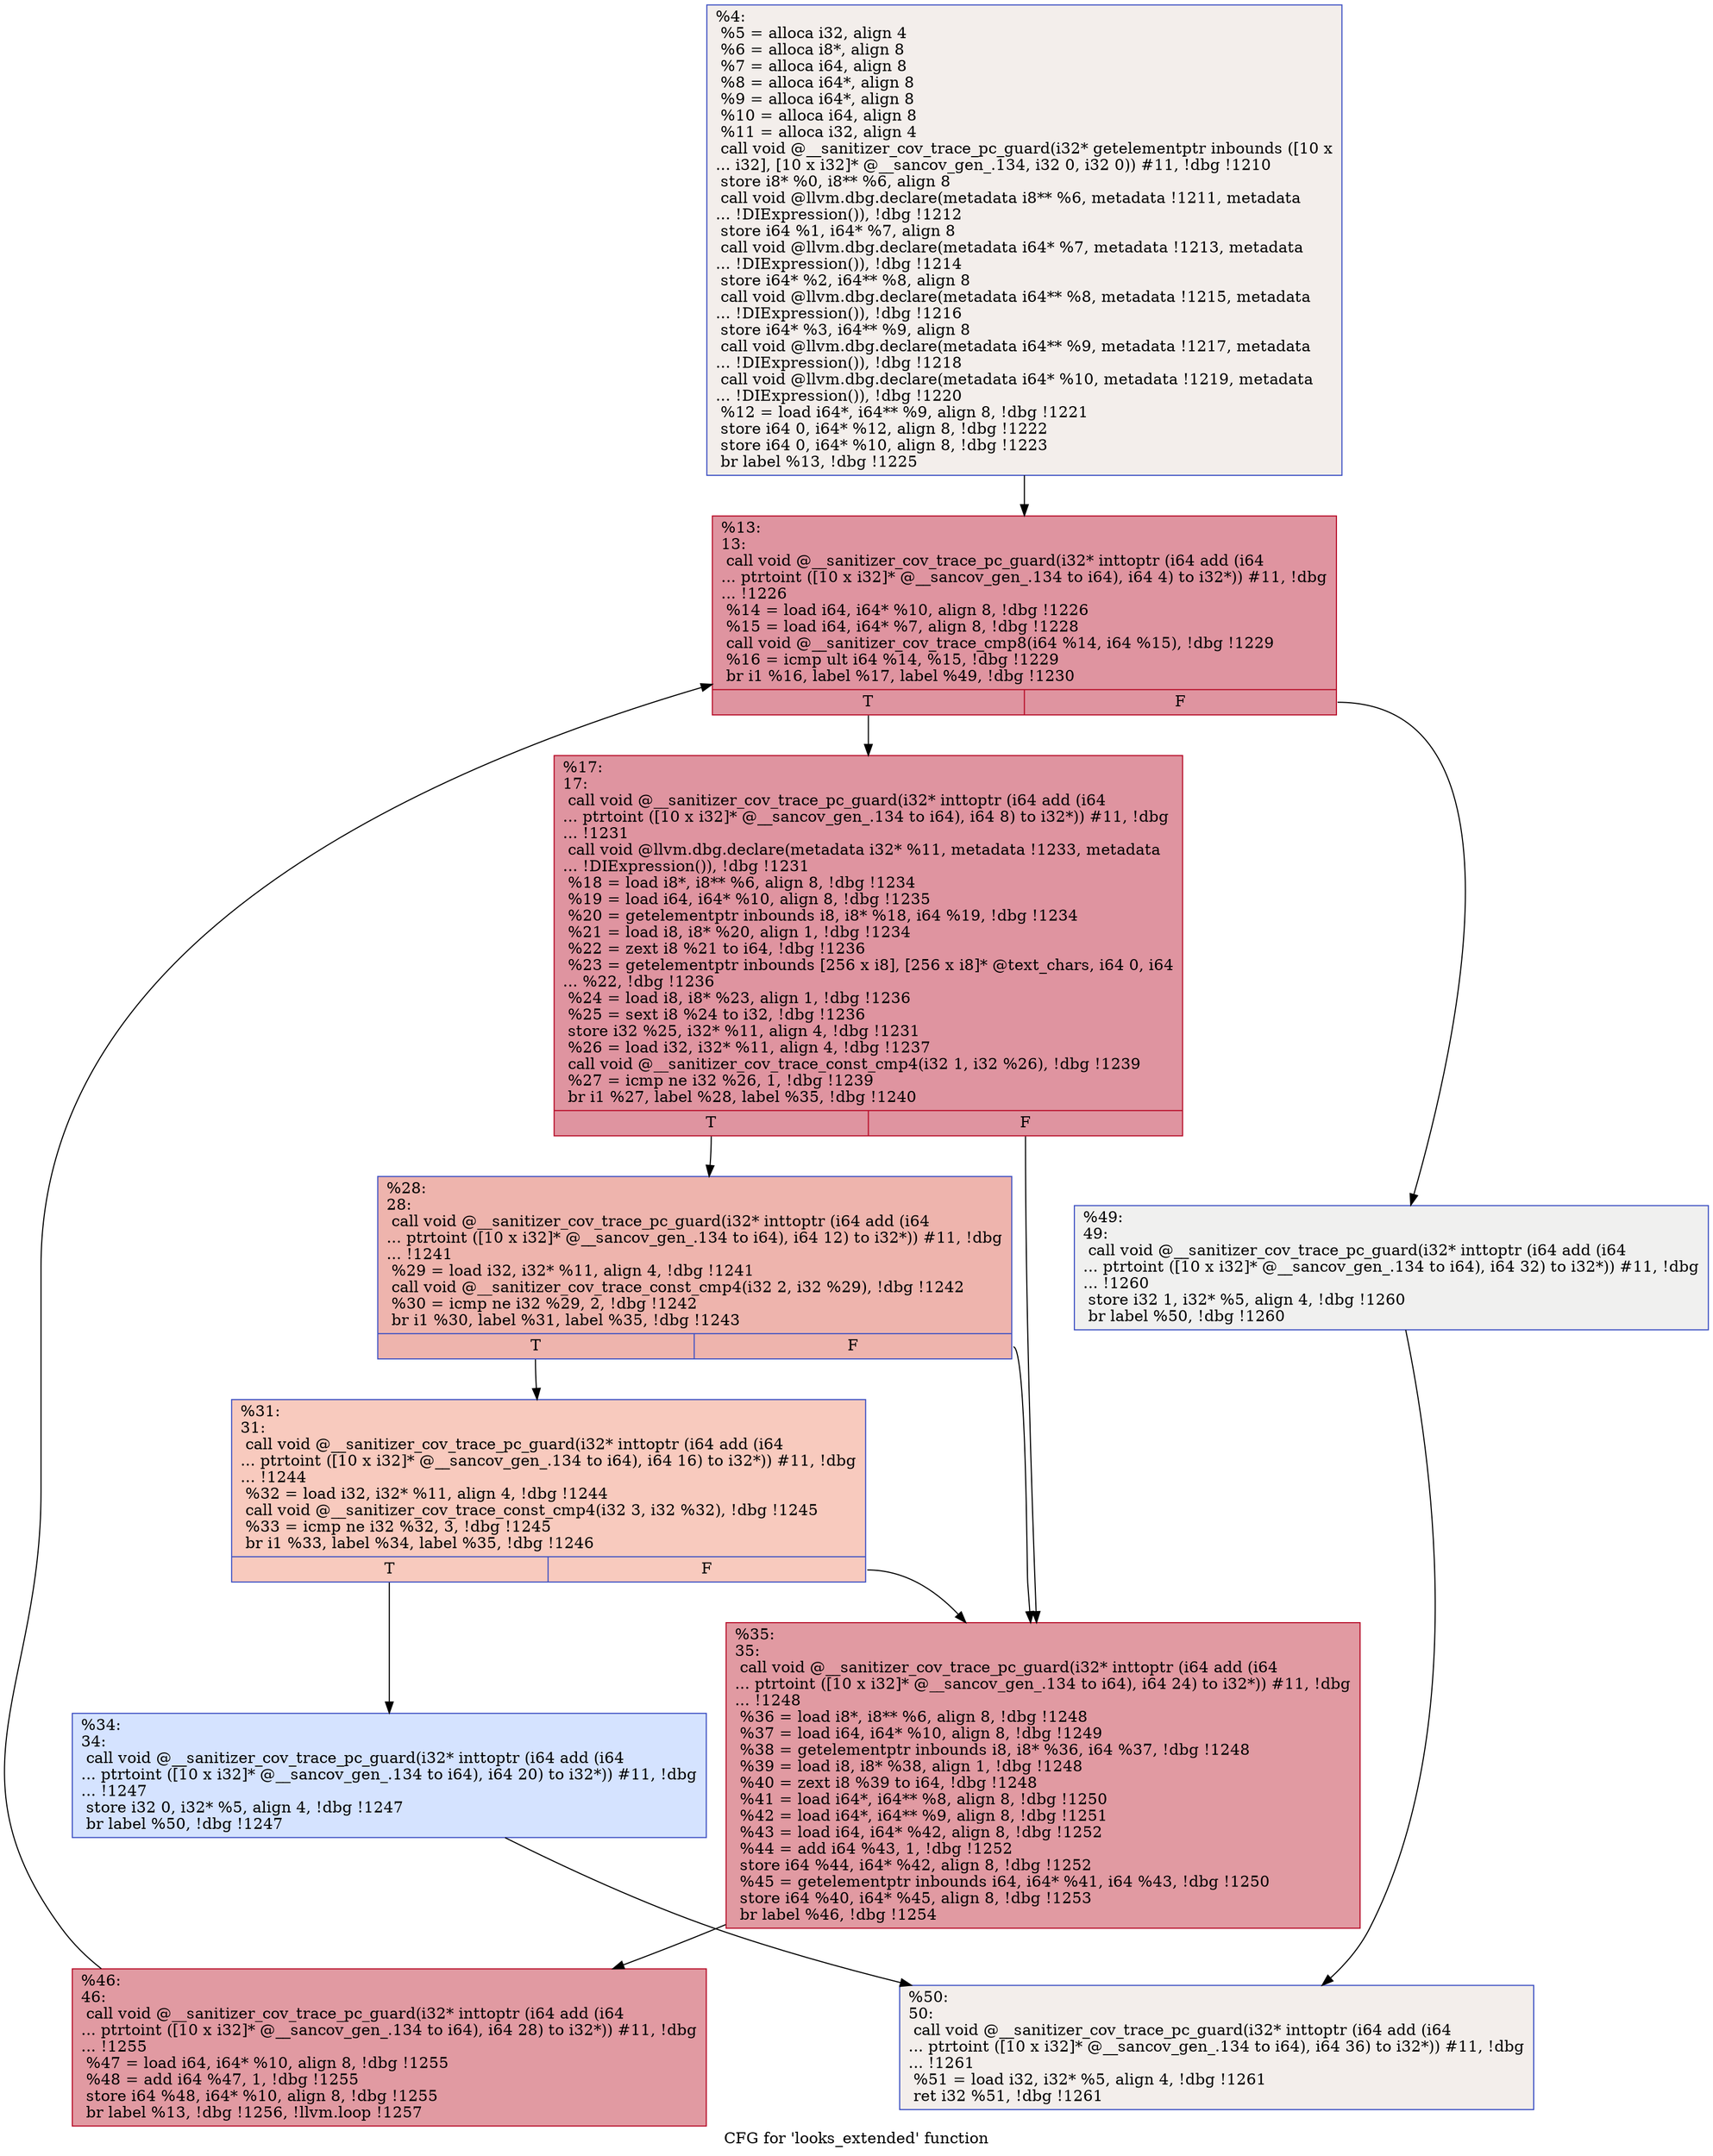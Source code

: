 digraph "CFG for 'looks_extended' function" {
	label="CFG for 'looks_extended' function";

	Node0x559c5ca96b70 [shape=record,color="#3d50c3ff", style=filled, fillcolor="#e5d8d170",label="{%4:\l  %5 = alloca i32, align 4\l  %6 = alloca i8*, align 8\l  %7 = alloca i64, align 8\l  %8 = alloca i64*, align 8\l  %9 = alloca i64*, align 8\l  %10 = alloca i64, align 8\l  %11 = alloca i32, align 4\l  call void @__sanitizer_cov_trace_pc_guard(i32* getelementptr inbounds ([10 x\l... i32], [10 x i32]* @__sancov_gen_.134, i32 0, i32 0)) #11, !dbg !1210\l  store i8* %0, i8** %6, align 8\l  call void @llvm.dbg.declare(metadata i8** %6, metadata !1211, metadata\l... !DIExpression()), !dbg !1212\l  store i64 %1, i64* %7, align 8\l  call void @llvm.dbg.declare(metadata i64* %7, metadata !1213, metadata\l... !DIExpression()), !dbg !1214\l  store i64* %2, i64** %8, align 8\l  call void @llvm.dbg.declare(metadata i64** %8, metadata !1215, metadata\l... !DIExpression()), !dbg !1216\l  store i64* %3, i64** %9, align 8\l  call void @llvm.dbg.declare(metadata i64** %9, metadata !1217, metadata\l... !DIExpression()), !dbg !1218\l  call void @llvm.dbg.declare(metadata i64* %10, metadata !1219, metadata\l... !DIExpression()), !dbg !1220\l  %12 = load i64*, i64** %9, align 8, !dbg !1221\l  store i64 0, i64* %12, align 8, !dbg !1222\l  store i64 0, i64* %10, align 8, !dbg !1223\l  br label %13, !dbg !1225\l}"];
	Node0x559c5ca96b70 -> Node0x559c5ca9ffe0;
	Node0x559c5ca9ffe0 [shape=record,color="#b70d28ff", style=filled, fillcolor="#b70d2870",label="{%13:\l13:                                               \l  call void @__sanitizer_cov_trace_pc_guard(i32* inttoptr (i64 add (i64\l... ptrtoint ([10 x i32]* @__sancov_gen_.134 to i64), i64 4) to i32*)) #11, !dbg\l... !1226\l  %14 = load i64, i64* %10, align 8, !dbg !1226\l  %15 = load i64, i64* %7, align 8, !dbg !1228\l  call void @__sanitizer_cov_trace_cmp8(i64 %14, i64 %15), !dbg !1229\l  %16 = icmp ult i64 %14, %15, !dbg !1229\l  br i1 %16, label %17, label %49, !dbg !1230\l|{<s0>T|<s1>F}}"];
	Node0x559c5ca9ffe0:s0 -> Node0x559c5caa4110;
	Node0x559c5ca9ffe0:s1 -> Node0x559c5caa42f0;
	Node0x559c5caa4110 [shape=record,color="#b70d28ff", style=filled, fillcolor="#b70d2870",label="{%17:\l17:                                               \l  call void @__sanitizer_cov_trace_pc_guard(i32* inttoptr (i64 add (i64\l... ptrtoint ([10 x i32]* @__sancov_gen_.134 to i64), i64 8) to i32*)) #11, !dbg\l... !1231\l  call void @llvm.dbg.declare(metadata i32* %11, metadata !1233, metadata\l... !DIExpression()), !dbg !1231\l  %18 = load i8*, i8** %6, align 8, !dbg !1234\l  %19 = load i64, i64* %10, align 8, !dbg !1235\l  %20 = getelementptr inbounds i8, i8* %18, i64 %19, !dbg !1234\l  %21 = load i8, i8* %20, align 1, !dbg !1234\l  %22 = zext i8 %21 to i64, !dbg !1236\l  %23 = getelementptr inbounds [256 x i8], [256 x i8]* @text_chars, i64 0, i64\l... %22, !dbg !1236\l  %24 = load i8, i8* %23, align 1, !dbg !1236\l  %25 = sext i8 %24 to i32, !dbg !1236\l  store i32 %25, i32* %11, align 4, !dbg !1231\l  %26 = load i32, i32* %11, align 4, !dbg !1237\l  call void @__sanitizer_cov_trace_const_cmp4(i32 1, i32 %26), !dbg !1239\l  %27 = icmp ne i32 %26, 1, !dbg !1239\l  br i1 %27, label %28, label %35, !dbg !1240\l|{<s0>T|<s1>F}}"];
	Node0x559c5caa4110:s0 -> Node0x559c5caa4160;
	Node0x559c5caa4110:s1 -> Node0x559c5caa4250;
	Node0x559c5caa4160 [shape=record,color="#3d50c3ff", style=filled, fillcolor="#d8564670",label="{%28:\l28:                                               \l  call void @__sanitizer_cov_trace_pc_guard(i32* inttoptr (i64 add (i64\l... ptrtoint ([10 x i32]* @__sancov_gen_.134 to i64), i64 12) to i32*)) #11, !dbg\l... !1241\l  %29 = load i32, i32* %11, align 4, !dbg !1241\l  call void @__sanitizer_cov_trace_const_cmp4(i32 2, i32 %29), !dbg !1242\l  %30 = icmp ne i32 %29, 2, !dbg !1242\l  br i1 %30, label %31, label %35, !dbg !1243\l|{<s0>T|<s1>F}}"];
	Node0x559c5caa4160:s0 -> Node0x559c5caa41b0;
	Node0x559c5caa4160:s1 -> Node0x559c5caa4250;
	Node0x559c5caa41b0 [shape=record,color="#3d50c3ff", style=filled, fillcolor="#ef886b70",label="{%31:\l31:                                               \l  call void @__sanitizer_cov_trace_pc_guard(i32* inttoptr (i64 add (i64\l... ptrtoint ([10 x i32]* @__sancov_gen_.134 to i64), i64 16) to i32*)) #11, !dbg\l... !1244\l  %32 = load i32, i32* %11, align 4, !dbg !1244\l  call void @__sanitizer_cov_trace_const_cmp4(i32 3, i32 %32), !dbg !1245\l  %33 = icmp ne i32 %32, 3, !dbg !1245\l  br i1 %33, label %34, label %35, !dbg !1246\l|{<s0>T|<s1>F}}"];
	Node0x559c5caa41b0:s0 -> Node0x559c5caa4200;
	Node0x559c5caa41b0:s1 -> Node0x559c5caa4250;
	Node0x559c5caa4200 [shape=record,color="#3d50c3ff", style=filled, fillcolor="#a1c0ff70",label="{%34:\l34:                                               \l  call void @__sanitizer_cov_trace_pc_guard(i32* inttoptr (i64 add (i64\l... ptrtoint ([10 x i32]* @__sancov_gen_.134 to i64), i64 20) to i32*)) #11, !dbg\l... !1247\l  store i32 0, i32* %5, align 4, !dbg !1247\l  br label %50, !dbg !1247\l}"];
	Node0x559c5caa4200 -> Node0x559c5caa4340;
	Node0x559c5caa4250 [shape=record,color="#b70d28ff", style=filled, fillcolor="#bb1b2c70",label="{%35:\l35:                                               \l  call void @__sanitizer_cov_trace_pc_guard(i32* inttoptr (i64 add (i64\l... ptrtoint ([10 x i32]* @__sancov_gen_.134 to i64), i64 24) to i32*)) #11, !dbg\l... !1248\l  %36 = load i8*, i8** %6, align 8, !dbg !1248\l  %37 = load i64, i64* %10, align 8, !dbg !1249\l  %38 = getelementptr inbounds i8, i8* %36, i64 %37, !dbg !1248\l  %39 = load i8, i8* %38, align 1, !dbg !1248\l  %40 = zext i8 %39 to i64, !dbg !1248\l  %41 = load i64*, i64** %8, align 8, !dbg !1250\l  %42 = load i64*, i64** %9, align 8, !dbg !1251\l  %43 = load i64, i64* %42, align 8, !dbg !1252\l  %44 = add i64 %43, 1, !dbg !1252\l  store i64 %44, i64* %42, align 8, !dbg !1252\l  %45 = getelementptr inbounds i64, i64* %41, i64 %43, !dbg !1250\l  store i64 %40, i64* %45, align 8, !dbg !1253\l  br label %46, !dbg !1254\l}"];
	Node0x559c5caa4250 -> Node0x559c5caa42a0;
	Node0x559c5caa42a0 [shape=record,color="#b70d28ff", style=filled, fillcolor="#bb1b2c70",label="{%46:\l46:                                               \l  call void @__sanitizer_cov_trace_pc_guard(i32* inttoptr (i64 add (i64\l... ptrtoint ([10 x i32]* @__sancov_gen_.134 to i64), i64 28) to i32*)) #11, !dbg\l... !1255\l  %47 = load i64, i64* %10, align 8, !dbg !1255\l  %48 = add i64 %47, 1, !dbg !1255\l  store i64 %48, i64* %10, align 8, !dbg !1255\l  br label %13, !dbg !1256, !llvm.loop !1257\l}"];
	Node0x559c5caa42a0 -> Node0x559c5ca9ffe0;
	Node0x559c5caa42f0 [shape=record,color="#3d50c3ff", style=filled, fillcolor="#dedcdb70",label="{%49:\l49:                                               \l  call void @__sanitizer_cov_trace_pc_guard(i32* inttoptr (i64 add (i64\l... ptrtoint ([10 x i32]* @__sancov_gen_.134 to i64), i64 32) to i32*)) #11, !dbg\l... !1260\l  store i32 1, i32* %5, align 4, !dbg !1260\l  br label %50, !dbg !1260\l}"];
	Node0x559c5caa42f0 -> Node0x559c5caa4340;
	Node0x559c5caa4340 [shape=record,color="#3d50c3ff", style=filled, fillcolor="#e5d8d170",label="{%50:\l50:                                               \l  call void @__sanitizer_cov_trace_pc_guard(i32* inttoptr (i64 add (i64\l... ptrtoint ([10 x i32]* @__sancov_gen_.134 to i64), i64 36) to i32*)) #11, !dbg\l... !1261\l  %51 = load i32, i32* %5, align 4, !dbg !1261\l  ret i32 %51, !dbg !1261\l}"];
}
